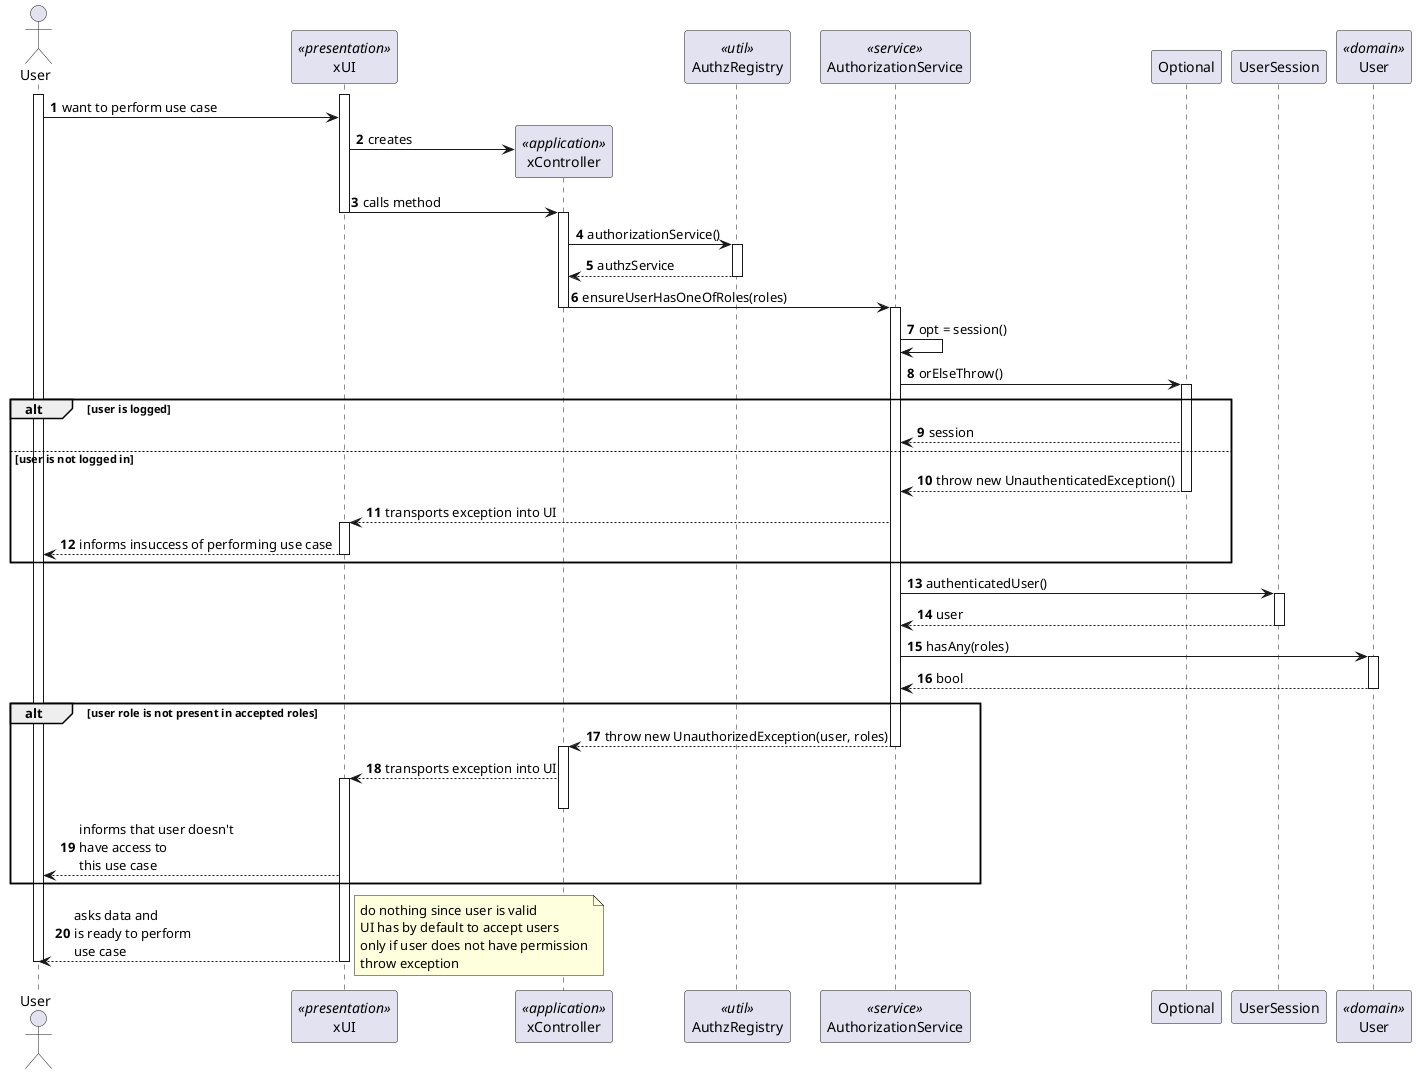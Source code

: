 @startuml
autonumber

actor "User" as usr

participant xUI as ui <<presentation>>
participant xController as ctrl <<application>>
participant AuthzRegistry as reg <<util>>
participant AuthorizationService as authz <<service>>
participant Optional as opt
participant UserSession as session
participant User as userClass <<domain>>

activate usr
activate ui

usr -> ui : want to perform use case
ui -> ctrl** : creates
ui -> ctrl : calls method
deactivate ui
activate ctrl
ctrl -> reg : authorizationService()
activate reg
reg --> ctrl : authzService
deactivate reg
ctrl -> authz : ensureUserHasOneOfRoles(roles)
deactivate ctrl
activate authz
authz -> authz : opt = session()
authz -> opt : orElseThrow()
activate opt

alt user is logged
    opt --> authz : session
else user is not logged in
    opt --> authz : throw new UnauthenticatedException()
deactivate opt
    authz --> ui : transports exception into UI
activate ui
    ui --> usr : informs insuccess of performing use case
deactivate ui
end alt

authz -> session : authenticatedUser()
activate session
session --> authz : user
deactivate session
authz -> userClass : hasAny(roles)
activate userClass
userClass --> authz : bool
deactivate userClass

deactivate session

alt user role is not present in accepted roles
    authz --> ctrl : throw new UnauthorizedException(user, roles)
deactivate authz
activate ctrl
    ctrl --> ui : transports exception into UI
activate ui
deactivate ctrl
    ui --> usr : informs that user doesn't\nhave access to \nthis use case
end alt

ui --> usr : asks data and \nis ready to perform\nuse case

note right
    do nothing since user is valid
    UI has by default to accept users
    only if user does not have permission
    throw exception
end note

deactivate ui
deactivate usr

@enduml